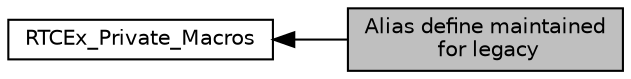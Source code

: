 digraph "Alias define maintained for legacy"
{
  edge [fontname="Helvetica",fontsize="10",labelfontname="Helvetica",labelfontsize="10"];
  node [fontname="Helvetica",fontsize="10",shape=box];
  rankdir=LR;
  Node2 [label="RTCEx_Private_Macros",height=0.2,width=0.4,color="black", fillcolor="white", style="filled",URL="$group___r_t_c_ex___private___macros.html",tooltip=" "];
  Node1 [label="Alias define maintained\l for legacy",height=0.2,width=0.4,color="black", fillcolor="grey75", style="filled", fontcolor="black",tooltip=" "];
  Node2->Node1 [shape=plaintext, dir="back", style="solid"];
}
